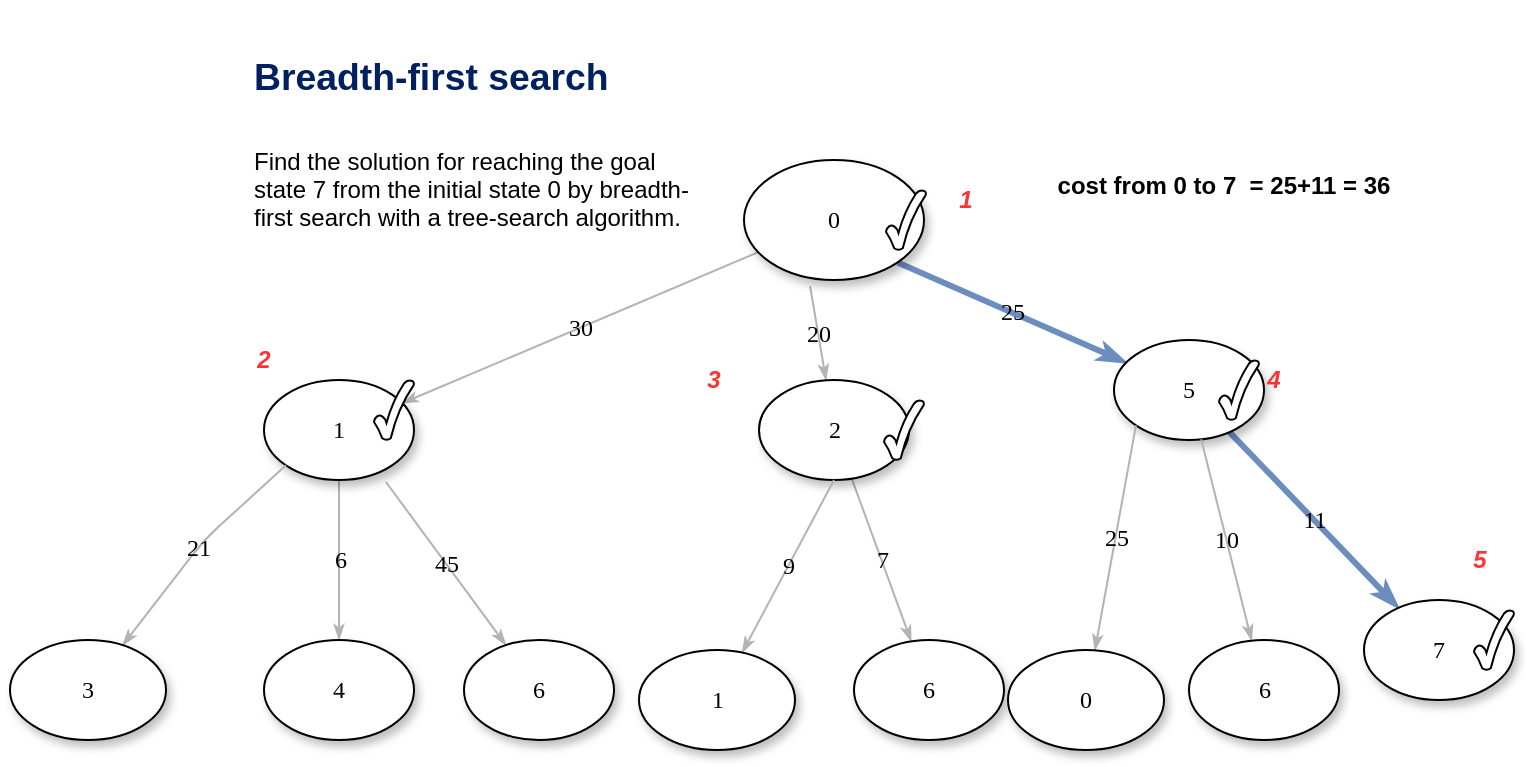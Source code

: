 <mxfile pages="1" version="11.2.4" type="github"><diagram name="Page-1" id="42789a77-a242-8287-6e28-9cd8cfd52e62"><mxGraphModel dx="1006" dy="719" grid="1" gridSize="10" guides="1" tooltips="1" connect="1" arrows="1" fold="1" page="1" pageScale="1" pageWidth="1100" pageHeight="850" background="#ffffff" math="0" shadow="0"><root><mxCell id="0"/><mxCell id="1" parent="0"/><mxCell id="1ea317790d2ca983-12" value="25" style="edgeStyle=none;rounded=1;html=1;labelBackgroundColor=none;startArrow=none;startFill=0;startSize=5;endArrow=classicThin;endFill=1;endSize=5;jettySize=auto;orthogonalLoop=1;strokeColor=#6c8ebf;strokeWidth=3;fontFamily=Verdana;fontSize=12;fontColor=#000000;fillColor=#dae8fc;exitX=1;exitY=1;exitDx=0;exitDy=0;" parent="1" source="1ea317790d2ca983-1" target="1ea317790d2ca983-2" edge="1"><mxGeometry relative="1" as="geometry"><mxPoint x="1022.5" y="190" as="sourcePoint"/></mxGeometry></mxCell><mxCell id="1ea317790d2ca983-13" value="30" style="edgeStyle=none;rounded=1;html=1;labelBackgroundColor=none;startArrow=none;startFill=0;startSize=5;endArrow=classicThin;endFill=1;endSize=5;jettySize=auto;orthogonalLoop=1;strokeColor=#B3B3B3;strokeWidth=1;fontFamily=Verdana;fontSize=12;fontColor=#000000;" parent="1" source="1ea317790d2ca983-1" target="1ea317790d2ca983-9" edge="1"><mxGeometry relative="1" as="geometry"/></mxCell><mxCell id="1ea317790d2ca983-14" value="20" style="edgeStyle=none;rounded=1;html=1;labelBackgroundColor=none;startArrow=none;startFill=0;startSize=5;endArrow=classicThin;endFill=1;endSize=5;jettySize=auto;orthogonalLoop=1;strokeColor=#B3B3B3;strokeWidth=1;fontFamily=Verdana;fontSize=12;fontColor=#000000;exitX=0.367;exitY=1.05;exitDx=0;exitDy=0;exitPerimeter=0;" parent="1" source="1ea317790d2ca983-1" target="1ea317790d2ca983-3" edge="1"><mxGeometry relative="1" as="geometry"/></mxCell><mxCell id="1ea317790d2ca983-1" value="0" style="ellipse;whiteSpace=wrap;html=1;rounded=0;shadow=1;comic=0;labelBackgroundColor=none;strokeColor=#000000;strokeWidth=1;fillColor=#FFFFFF;fontFamily=Verdana;fontSize=12;fontColor=#000000;align=center;" parent="1" vertex="1"><mxGeometry x="450" y="80" width="90" height="60" as="geometry"/></mxCell><mxCell id="1ea317790d2ca983-21" value="45" style="edgeStyle=none;rounded=1;html=1;labelBackgroundColor=none;startArrow=none;startFill=0;startSize=5;endArrow=classicThin;endFill=1;endSize=5;jettySize=auto;orthogonalLoop=1;strokeColor=#B3B3B3;strokeWidth=1;fontFamily=Verdana;fontSize=12;fontColor=#000000;exitX=0.813;exitY=1.02;exitDx=0;exitDy=0;exitPerimeter=0;" parent="1" source="1ea317790d2ca983-9" target="1ea317790d2ca983-7" edge="1"><mxGeometry relative="1" as="geometry"/></mxCell><mxCell id="1ea317790d2ca983-22" value="11" style="edgeStyle=none;rounded=1;html=1;labelBackgroundColor=none;startArrow=none;startFill=0;startSize=5;endArrow=classicThin;endFill=1;endSize=5;jettySize=auto;orthogonalLoop=1;strokeColor=#6c8ebf;strokeWidth=3;fontFamily=Verdana;fontSize=12;fontColor=#000000;fillColor=#dae8fc;" parent="1" source="1ea317790d2ca983-2" target="1ea317790d2ca983-6" edge="1"><mxGeometry relative="1" as="geometry"/></mxCell><mxCell id="1ea317790d2ca983-2" value="&lt;span&gt;5&lt;/span&gt;" style="ellipse;whiteSpace=wrap;html=1;rounded=0;shadow=1;comic=0;labelBackgroundColor=none;strokeColor=#000000;strokeWidth=1;fillColor=#FFFFFF;fontFamily=Verdana;fontSize=12;fontColor=#000000;align=center;" parent="1" vertex="1"><mxGeometry x="635" y="170" width="75" height="50" as="geometry"/></mxCell><mxCell id="1ea317790d2ca983-15" value="7" style="edgeStyle=none;rounded=1;html=1;labelBackgroundColor=none;startArrow=none;startFill=0;startSize=5;endArrow=classicThin;endFill=1;endSize=5;jettySize=auto;orthogonalLoop=1;strokeColor=#B3B3B3;strokeWidth=1;fontFamily=Verdana;fontSize=12;fontColor=#000000;" parent="1" source="1ea317790d2ca983-3" target="1ea317790d2ca983-4" edge="1"><mxGeometry relative="1" as="geometry"/></mxCell><mxCell id="1ea317790d2ca983-3" value="&lt;span&gt;2&lt;/span&gt;" style="ellipse;whiteSpace=wrap;html=1;rounded=0;shadow=1;comic=0;labelBackgroundColor=none;strokeColor=#000000;strokeWidth=1;fillColor=#FFFFFF;fontFamily=Verdana;fontSize=12;fontColor=#000000;align=center;" parent="1" vertex="1"><mxGeometry x="457.5" y="190" width="75" height="50" as="geometry"/></mxCell><mxCell id="1ea317790d2ca983-4" value="&lt;span&gt;6&lt;/span&gt;" style="ellipse;whiteSpace=wrap;html=1;rounded=0;shadow=1;comic=0;labelBackgroundColor=none;strokeColor=#000000;strokeWidth=1;fillColor=#FFFFFF;fontFamily=Verdana;fontSize=12;fontColor=#000000;align=center;" parent="1" vertex="1"><mxGeometry x="505" y="320" width="75" height="50" as="geometry"/></mxCell><mxCell id="1ea317790d2ca983-6" value="&lt;span&gt;7&lt;/span&gt;" style="ellipse;whiteSpace=wrap;html=1;rounded=0;shadow=1;comic=0;labelBackgroundColor=none;strokeColor=#000000;strokeWidth=1;fillColor=#FFFFFF;fontFamily=Verdana;fontSize=12;fontColor=#000000;align=center;" parent="1" vertex="1"><mxGeometry x="760" y="300" width="75" height="50" as="geometry"/></mxCell><mxCell id="1ea317790d2ca983-7" value="&lt;span&gt;6&lt;/span&gt;" style="ellipse;whiteSpace=wrap;html=1;rounded=0;shadow=1;comic=0;labelBackgroundColor=none;strokeColor=#000000;strokeWidth=1;fillColor=#FFFFFF;fontFamily=Verdana;fontSize=12;fontColor=#000000;align=center;" parent="1" vertex="1"><mxGeometry x="310" y="320" width="75" height="50" as="geometry"/></mxCell><mxCell id="1ea317790d2ca983-19" value="6" style="edgeStyle=none;rounded=1;html=1;labelBackgroundColor=none;startArrow=none;startFill=0;startSize=5;endArrow=classicThin;endFill=1;endSize=5;jettySize=auto;orthogonalLoop=1;strokeColor=#B3B3B3;strokeWidth=1;fontFamily=Verdana;fontSize=12;fontColor=#000000;" parent="1" source="1ea317790d2ca983-9" target="1ea317790d2ca983-10" edge="1"><mxGeometry relative="1" as="geometry"/></mxCell><mxCell id="1ea317790d2ca983-9" value="1" style="ellipse;whiteSpace=wrap;html=1;rounded=0;shadow=1;comic=0;labelBackgroundColor=none;strokeColor=#000000;strokeWidth=1;fillColor=#FFFFFF;fontFamily=Verdana;fontSize=12;fontColor=#000000;align=center;" parent="1" vertex="1"><mxGeometry x="210" y="190" width="75" height="50" as="geometry"/></mxCell><mxCell id="1ea317790d2ca983-20" value="21" style="edgeStyle=none;rounded=1;html=1;labelBackgroundColor=none;startArrow=none;startFill=0;startSize=5;endArrow=classicThin;endFill=1;endSize=5;jettySize=auto;orthogonalLoop=1;strokeColor=#B3B3B3;strokeWidth=1;fontFamily=Verdana;fontSize=12;fontColor=#000000;exitX=0;exitY=1;exitDx=0;exitDy=0;" parent="1" source="1ea317790d2ca983-9" target="1ea317790d2ca983-11" edge="1"><mxGeometry relative="1" as="geometry"><Array as="points"><mxPoint x="180" y="270"/></Array></mxGeometry></mxCell><mxCell id="1ea317790d2ca983-10" value="&lt;span&gt;4&lt;/span&gt;" style="ellipse;whiteSpace=wrap;html=1;rounded=0;shadow=1;comic=0;labelBackgroundColor=none;strokeColor=#000000;strokeWidth=1;fillColor=#FFFFFF;fontFamily=Verdana;fontSize=12;fontColor=#000000;align=center;" parent="1" vertex="1"><mxGeometry x="210" y="320" width="75" height="50" as="geometry"/></mxCell><mxCell id="1ea317790d2ca983-11" value="&lt;span&gt;3&lt;/span&gt;" style="ellipse;whiteSpace=wrap;html=1;rounded=0;shadow=1;comic=0;labelBackgroundColor=none;strokeColor=#000000;strokeWidth=1;fillColor=#FFFFFF;fontFamily=Verdana;fontSize=12;fontColor=#000000;align=center;" parent="1" vertex="1"><mxGeometry x="83" y="320" width="78" height="50" as="geometry"/></mxCell><mxCell id="u_YWy7u38ENdyj3N-hBp-2" value="&lt;h1&gt;&lt;p class=&quot;MsoListParagraph&quot; style=&quot;margin-left: 18.0pt ; text-align: justify ; text-indent: -18.0pt ; line-height: 107%&quot;&gt;&lt;b&gt;&lt;span style=&quot;font-size: 14.0pt ; line-height: 107% ; color: #002060&quot;&gt;Breadth-first search&lt;/span&gt;&lt;/b&gt;&lt;/p&gt;&lt;/h1&gt;&lt;p&gt;Find the solution for reaching the goal state 7 from the initial state 0 by breadth-first search with a tree-search algorithm.&lt;/p&gt;" style="text;html=1;strokeColor=none;fillColor=none;spacing=5;spacingTop=-20;whiteSpace=wrap;overflow=hidden;rounded=0;" parent="1" vertex="1"><mxGeometry x="200" y="10" width="235" height="120" as="geometry"/></mxCell><mxCell id="u_YWy7u38ENdyj3N-hBp-4" value="&lt;b&gt;cost from 0 to 7&amp;nbsp; = 25+11 = 36&lt;br&gt;&lt;br&gt;&lt;/b&gt;" style="text;html=1;strokeColor=none;fillColor=none;align=center;verticalAlign=middle;whiteSpace=wrap;rounded=0;" parent="1" vertex="1"><mxGeometry x="590" y="80" width="200" height="40" as="geometry"/></mxCell><mxCell id="I6piylwQELselyx_dSUv-1" value="&lt;b&gt;&lt;i&gt;&lt;font color=&quot;#ff3333&quot;&gt;1&lt;/font&gt;&lt;/i&gt;&lt;/b&gt;" style="text;html=1;strokeColor=none;fillColor=none;align=center;verticalAlign=middle;whiteSpace=wrap;rounded=0;" parent="1" vertex="1"><mxGeometry x="541" y="90" width="40" height="20" as="geometry"/></mxCell><mxCell id="I6piylwQELselyx_dSUv-2" value="&lt;b&gt;&lt;i&gt;&lt;font color=&quot;#ff3333&quot;&gt;2&lt;/font&gt;&lt;/i&gt;&lt;/b&gt;" style="text;html=1;strokeColor=none;fillColor=none;align=center;verticalAlign=middle;whiteSpace=wrap;rounded=0;" parent="1" vertex="1"><mxGeometry x="190" y="170" width="40" height="20" as="geometry"/></mxCell><mxCell id="I6piylwQELselyx_dSUv-3" value="&lt;b&gt;&lt;i&gt;&lt;font color=&quot;#ff3333&quot;&gt;3&lt;/font&gt;&lt;/i&gt;&lt;/b&gt;" style="text;html=1;strokeColor=none;fillColor=none;align=center;verticalAlign=middle;whiteSpace=wrap;rounded=0;" parent="1" vertex="1"><mxGeometry x="415" y="180" width="40" height="20" as="geometry"/></mxCell><mxCell id="I6piylwQELselyx_dSUv-4" value="&lt;b&gt;&lt;i&gt;&lt;font color=&quot;#ff3333&quot;&gt;4&lt;/font&gt;&lt;/i&gt;&lt;/b&gt;" style="text;html=1;strokeColor=none;fillColor=none;align=center;verticalAlign=middle;whiteSpace=wrap;rounded=0;" parent="1" vertex="1"><mxGeometry x="695" y="180" width="40" height="20" as="geometry"/></mxCell><mxCell id="I6piylwQELselyx_dSUv-10" value="9" style="edgeStyle=none;rounded=1;html=1;labelBackgroundColor=none;startArrow=none;startFill=0;startSize=5;endArrow=classicThin;endFill=1;endSize=5;jettySize=auto;orthogonalLoop=1;strokeColor=#B3B3B3;strokeWidth=1;fontFamily=Verdana;fontSize=12;fontColor=#000000;exitX=0.5;exitY=1;exitDx=0;exitDy=0;" parent="1" source="1ea317790d2ca983-3" target="I6piylwQELselyx_dSUv-11" edge="1"><mxGeometry relative="1" as="geometry"><Array as="points"/><mxPoint x="519.162" y="237.796" as="sourcePoint"/></mxGeometry></mxCell><mxCell id="I6piylwQELselyx_dSUv-11" value="&lt;span&gt;1&lt;/span&gt;" style="ellipse;whiteSpace=wrap;html=1;rounded=0;shadow=1;comic=0;labelBackgroundColor=none;strokeColor=#000000;strokeWidth=1;fillColor=#FFFFFF;fontFamily=Verdana;fontSize=12;fontColor=#000000;align=center;" parent="1" vertex="1"><mxGeometry x="397.5" y="325" width="78" height="50" as="geometry"/></mxCell><mxCell id="I6piylwQELselyx_dSUv-16" value="10" style="edgeStyle=none;rounded=1;html=1;labelBackgroundColor=none;startArrow=none;startFill=0;startSize=5;endArrow=classicThin;endFill=1;endSize=5;jettySize=auto;orthogonalLoop=1;strokeColor=#B3B3B3;strokeWidth=1;fontFamily=Verdana;fontSize=12;fontColor=#000000;" parent="1" source="1ea317790d2ca983-2" target="I6piylwQELselyx_dSUv-17" edge="1"><mxGeometry relative="1" as="geometry"><mxPoint x="652.9" y="238.474" as="sourcePoint"/></mxGeometry></mxCell><mxCell id="I6piylwQELselyx_dSUv-17" value="&lt;span&gt;6&lt;/span&gt;" style="ellipse;whiteSpace=wrap;html=1;rounded=0;shadow=1;comic=0;labelBackgroundColor=none;strokeColor=#000000;strokeWidth=1;fillColor=#FFFFFF;fontFamily=Verdana;fontSize=12;fontColor=#000000;align=center;" parent="1" vertex="1"><mxGeometry x="672.5" y="320" width="75" height="50" as="geometry"/></mxCell><mxCell id="I6piylwQELselyx_dSUv-18" value="25" style="edgeStyle=none;rounded=1;html=1;labelBackgroundColor=none;startArrow=none;startFill=0;startSize=5;endArrow=classicThin;endFill=1;endSize=5;jettySize=auto;orthogonalLoop=1;strokeColor=#B3B3B3;strokeWidth=1;fontFamily=Verdana;fontSize=12;fontColor=#000000;exitX=0;exitY=1;exitDx=0;exitDy=0;" parent="1" source="1ea317790d2ca983-2" target="I6piylwQELselyx_dSUv-19" edge="1"><mxGeometry relative="1" as="geometry"><Array as="points"/><mxPoint x="640" y="240" as="sourcePoint"/></mxGeometry></mxCell><mxCell id="I6piylwQELselyx_dSUv-19" value="&lt;span&gt;0&lt;/span&gt;" style="ellipse;whiteSpace=wrap;html=1;rounded=0;shadow=1;comic=0;labelBackgroundColor=none;strokeColor=#000000;strokeWidth=1;fillColor=#FFFFFF;fontFamily=Verdana;fontSize=12;fontColor=#000000;align=center;" parent="1" vertex="1"><mxGeometry x="582" y="325" width="78" height="50" as="geometry"/></mxCell><mxCell id="I6piylwQELselyx_dSUv-23" value="&lt;b&gt;&lt;i&gt;&lt;font color=&quot;#ff3333&quot;&gt;5&lt;/font&gt;&lt;/i&gt;&lt;/b&gt;" style="text;html=1;strokeColor=none;fillColor=none;align=center;verticalAlign=middle;whiteSpace=wrap;rounded=0;" parent="1" vertex="1"><mxGeometry x="797.5" y="270" width="40" height="20" as="geometry"/></mxCell><mxCell id="I6piylwQELselyx_dSUv-25" value="" style="verticalLabelPosition=bottom;verticalAlign=top;html=1;shape=mxgraph.basic.tick;labelBackgroundColor=none;fontColor=none;" parent="1" vertex="1"><mxGeometry x="265" y="190" width="20" height="30" as="geometry"/></mxCell><mxCell id="I6piylwQELselyx_dSUv-30" value="" style="verticalLabelPosition=bottom;verticalAlign=top;html=1;shape=mxgraph.basic.tick;labelBackgroundColor=none;fontColor=none;" parent="1" vertex="1"><mxGeometry x="520" y="200" width="20" height="30" as="geometry"/></mxCell><mxCell id="I6piylwQELselyx_dSUv-31" value="" style="verticalLabelPosition=bottom;verticalAlign=top;html=1;shape=mxgraph.basic.tick;labelBackgroundColor=none;fontColor=none;" parent="1" vertex="1"><mxGeometry x="521" y="95" width="20" height="30" as="geometry"/></mxCell><mxCell id="I6piylwQELselyx_dSUv-32" value="" style="verticalLabelPosition=bottom;verticalAlign=top;html=1;shape=mxgraph.basic.tick;labelBackgroundColor=none;fontColor=none;" parent="1" vertex="1"><mxGeometry x="815" y="305" width="20" height="30" as="geometry"/></mxCell><mxCell id="I6piylwQELselyx_dSUv-40" value="" style="verticalLabelPosition=bottom;verticalAlign=top;html=1;shape=mxgraph.basic.tick;labelBackgroundColor=none;fontColor=none;" parent="1" vertex="1"><mxGeometry x="687.5" y="180" width="20" height="30" as="geometry"/></mxCell></root></mxGraphModel></diagram></mxfile>